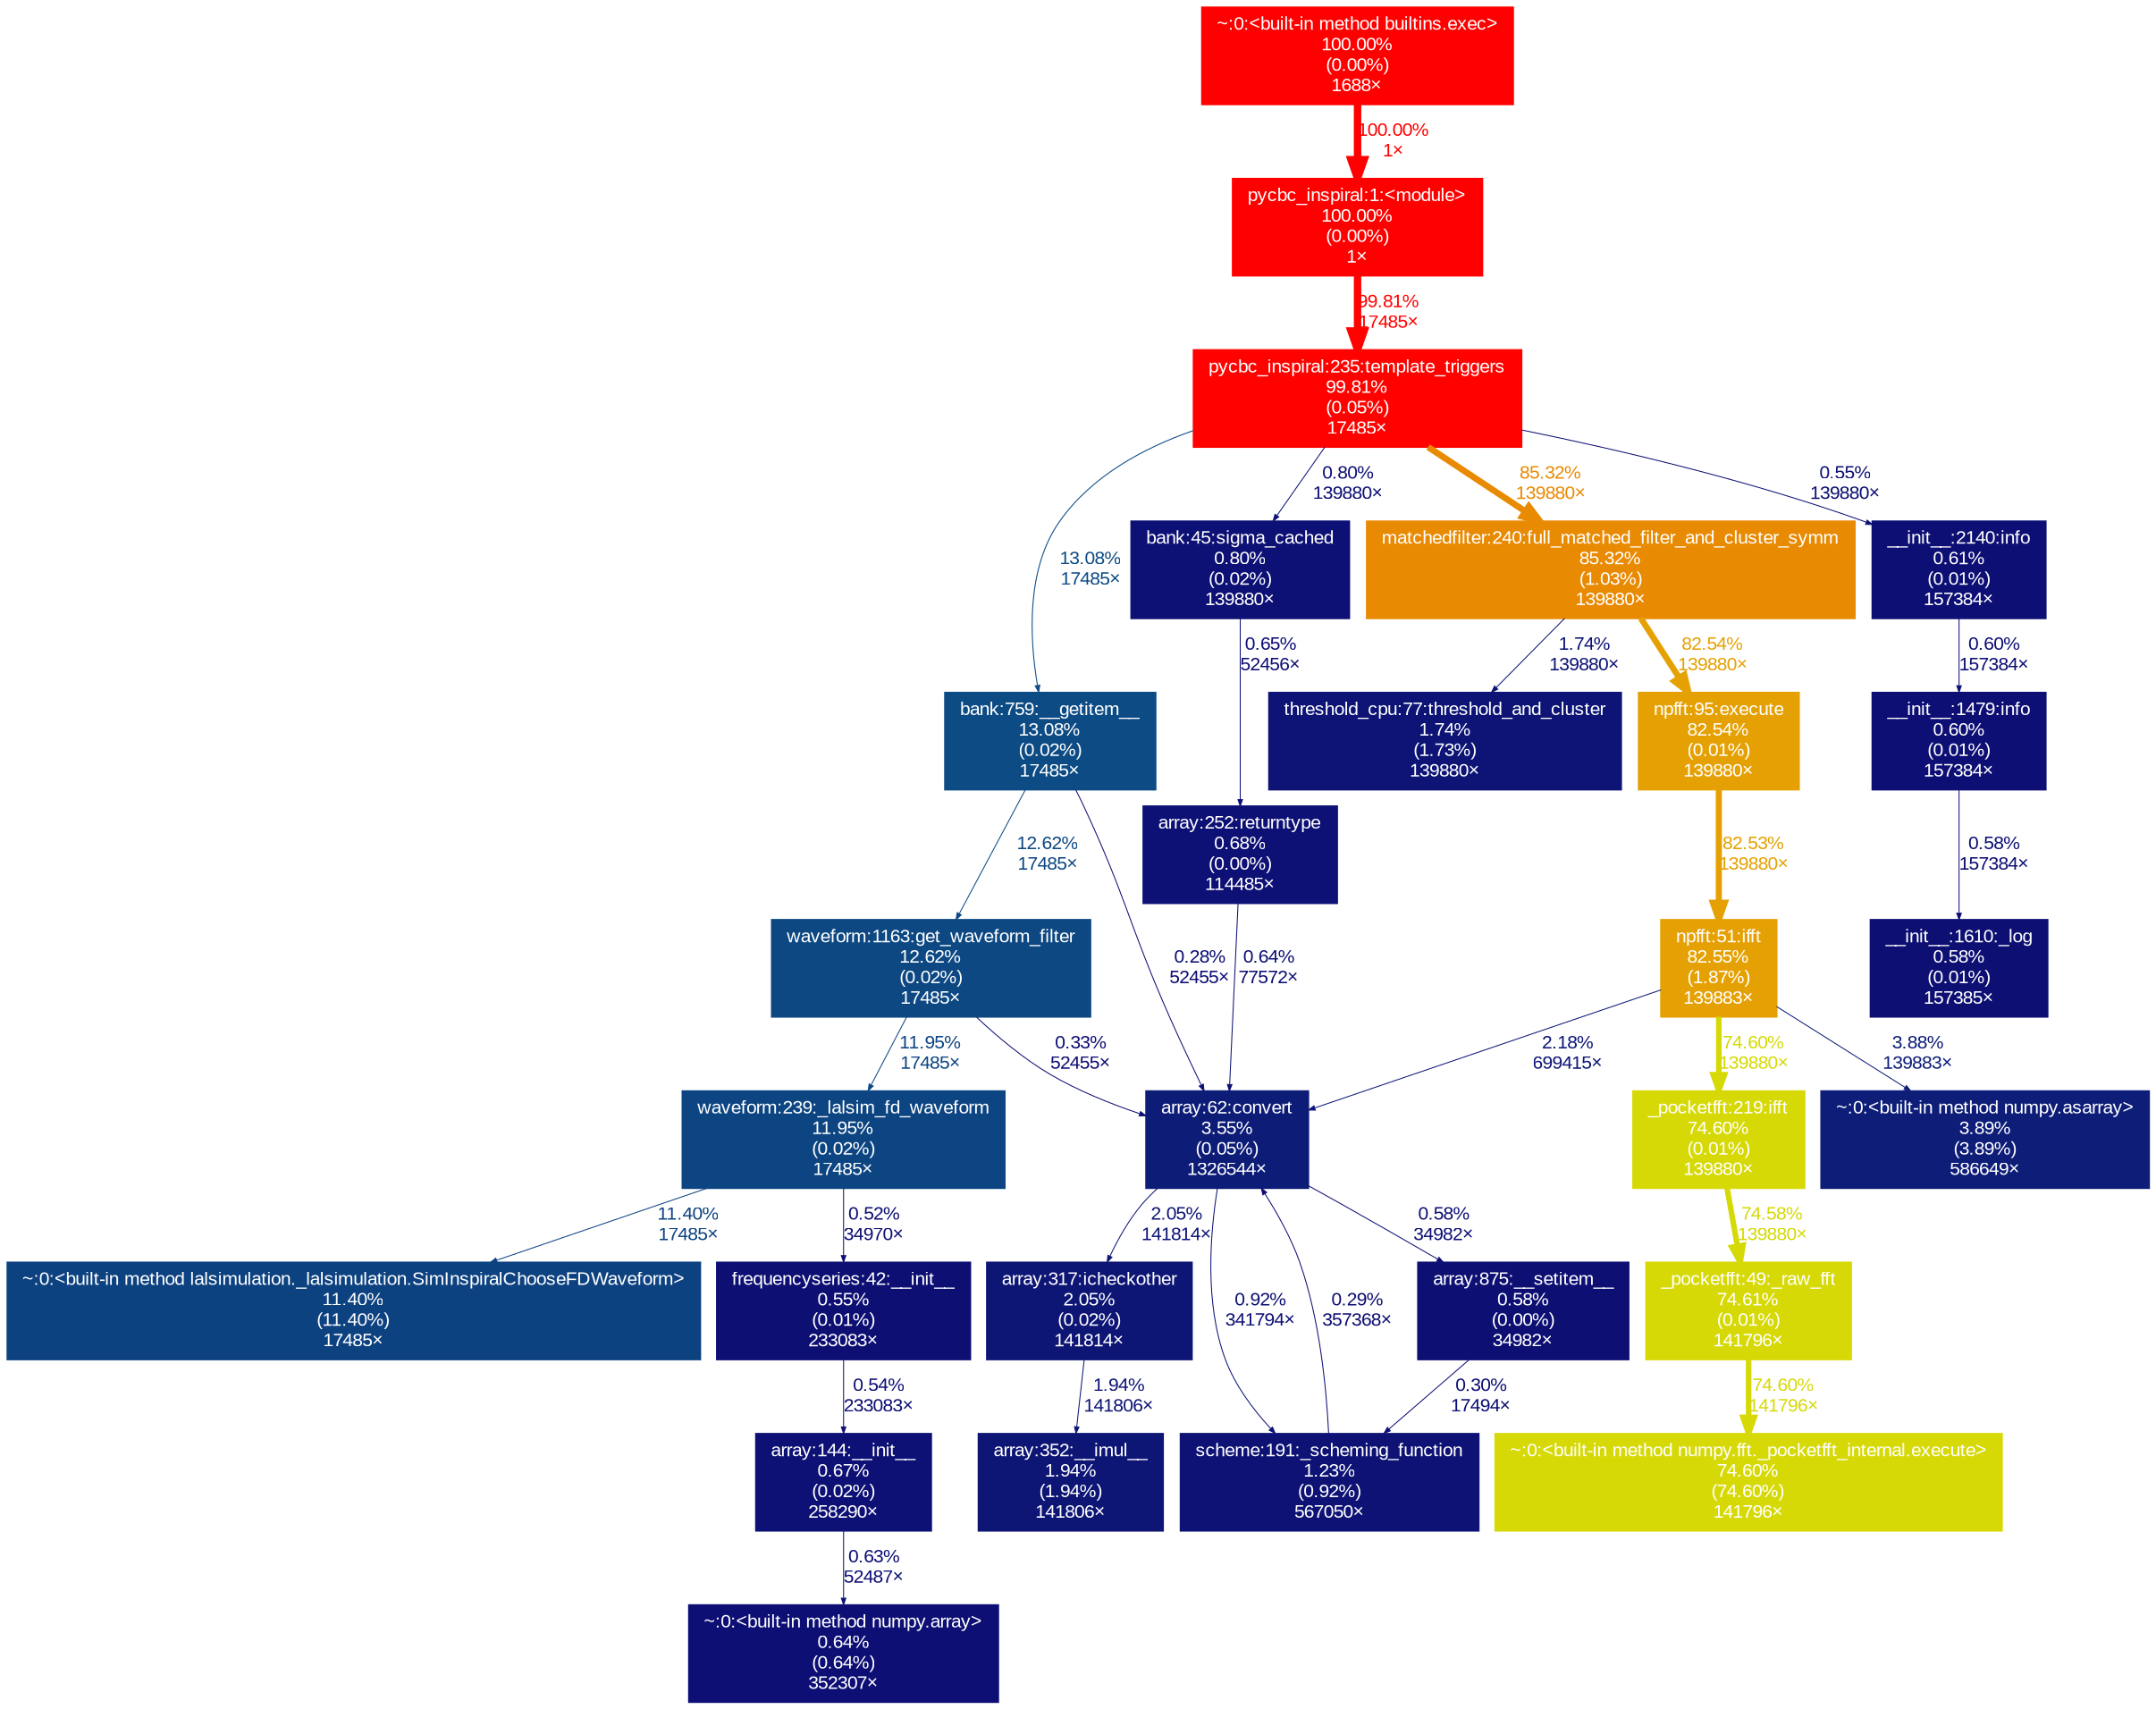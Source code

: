 digraph {
	graph [fontname=Arial, nodesep=0.125, ranksep=0.25];
	node [fontcolor=white, fontname=Arial, height=0, shape=box, style=filled, width=0];
	edge [fontname=Arial];
	372 [color="#ff0000", fontcolor="#ffffff", fontsize="10.00", label="pycbc_inspiral:1:<module>\n100.00%\n(0.00%)\n1×", tooltip="/work/pi_ccapano_umassd_edu/nperla_umassd_edu/envs/pycbc/bin/pycbc_inspiral"];
	372 -> 2563 [arrowsize="1.00", color="#ff0200", fontcolor="#ff0200", fontsize="10.00", label="99.81%\n17485×", labeldistance="3.99", penwidth="3.99"];
	1461 [color="#0d0f74", fontcolor="#ffffff", fontsize="10.00", label="~:0:<built-in method numpy.array>\n0.64%\n(0.64%)\n352307×", tooltip="~"];
	1471 [color="#ff0000", fontcolor="#ffffff", fontsize="10.00", label="~:0:<built-in method builtins.exec>\n100.00%\n(0.00%)\n1688×", tooltip="~"];
	1471 -> 372 [arrowsize="1.00", color="#ff0000", fontcolor="#ff0000", fontsize="10.00", label="100.00%\n1×", labeldistance="4.00", penwidth="4.00"];
	1893 [color="#0d1274", fontcolor="#ffffff", fontsize="10.00", label="scheme:191:_scheming_function\n1.23%\n(0.92%)\n567050×", tooltip="/work/pi_ccapano_umassd_edu/nperla_umassd_edu/envs/pycbc/lib/python3.11/site-packages/pycbc/scheme.py"];
	1893 -> 3613 [arrowsize="0.35", color="#0d0e73", fontcolor="#0d0e73", fontsize="10.00", label="0.29%\n357368×", labeldistance="0.50", penwidth="0.50"];
	2155 [color="#0d1074", fontcolor="#ffffff", fontsize="10.00", label="array:144:__init__\n0.67%\n(0.02%)\n258290×", tooltip="/work/pi_ccapano_umassd_edu/nperla_umassd_edu/envs/pycbc/lib/python3.11/site-packages/pycbc/types/array.py"];
	2155 -> 1461 [arrowsize="0.35", color="#0d0f74", fontcolor="#0d0f74", fontsize="10.00", label="0.63%\n52487×", labeldistance="0.50", penwidth="0.50"];
	2180 [color="#0d1074", fontcolor="#ffffff", fontsize="10.00", label="bank:45:sigma_cached\n0.80%\n(0.02%)\n139880×", tooltip="/work/pi_ccapano_umassd_edu/nperla_umassd_edu/envs/pycbc/lib/python3.11/site-packages/pycbc/waveform/bank.py"];
	2180 -> 7517 [arrowsize="0.35", color="#0d0f74", fontcolor="#0d0f74", fontsize="10.00", label="0.65%\n52456×", labeldistance="0.50", penwidth="0.50"];
	2181 [color="#0d4b84", fontcolor="#ffffff", fontsize="10.00", label="bank:759:__getitem__\n13.08%\n(0.02%)\n17485×", tooltip="/work/pi_ccapano_umassd_edu/nperla_umassd_edu/envs/pycbc/lib/python3.11/site-packages/pycbc/waveform/bank.py"];
	2181 -> 2605 [arrowsize="0.36", color="#0d4883", fontcolor="#0d4883", fontsize="10.00", label="12.62%\n17485×", labeldistance="0.50", penwidth="0.50"];
	2181 -> 3613 [arrowsize="0.35", color="#0d0e73", fontcolor="#0d0e73", fontsize="10.00", label="0.28%\n52455×", labeldistance="0.50", penwidth="0.50"];
	2258 [color="#0d0f73", fontcolor="#ffffff", fontsize="10.00", label="array:875:__setitem__\n0.58%\n(0.00%)\n34982×", tooltip="/work/pi_ccapano_umassd_edu/nperla_umassd_edu/envs/pycbc/lib/python3.11/site-packages/pycbc/types/array.py"];
	2258 -> 1893 [arrowsize="0.35", color="#0d0e73", fontcolor="#0d0e73", fontsize="10.00", label="0.30%\n17494×", labeldistance="0.50", penwidth="0.50"];
	2259 [color="#0d1575", fontcolor="#ffffff", fontsize="10.00", label="array:317:icheckother\n2.05%\n(0.02%)\n141814×", tooltip="/work/pi_ccapano_umassd_edu/nperla_umassd_edu/envs/pycbc/lib/python3.11/site-packages/pycbc/types/array.py"];
	2259 -> 7548 [arrowsize="0.35", color="#0d1575", fontcolor="#0d1575", fontsize="10.00", label="1.94%\n141806×", labeldistance="0.50", penwidth="0.50"];
	2271 [color="#0d0f73", fontcolor="#ffffff", fontsize="10.00", label="frequencyseries:42:__init__\n0.55%\n(0.01%)\n233083×", tooltip="/work/pi_ccapano_umassd_edu/nperla_umassd_edu/envs/pycbc/lib/python3.11/site-packages/pycbc/types/frequencyseries.py"];
	2271 -> 2155 [arrowsize="0.35", color="#0d0f73", fontcolor="#0d0f73", fontsize="10.00", label="0.54%\n233083×", labeldistance="0.50", penwidth="0.50"];
	2563 [color="#ff0200", fontcolor="#ffffff", fontsize="10.00", label="pycbc_inspiral:235:template_triggers\n99.81%\n(0.05%)\n17485×", tooltip="/work/pi_ccapano_umassd_edu/nperla_umassd_edu/envs/pycbc/bin/pycbc_inspiral"];
	2563 -> 2180 [arrowsize="0.35", color="#0d1074", fontcolor="#0d1074", fontsize="10.00", label="0.80%\n139880×", labeldistance="0.50", penwidth="0.50"];
	2563 -> 2181 [arrowsize="0.36", color="#0d4b84", fontcolor="#0d4b84", fontsize="10.00", label="13.08%\n17485×", labeldistance="0.52", penwidth="0.52"];
	2563 -> 2582 [arrowsize="0.92", color="#e98a03", fontcolor="#e98a03", fontsize="10.00", label="85.32%\n139880×", labeldistance="3.41", penwidth="3.41"];
	2563 -> 2679 [arrowsize="0.35", color="#0d0f73", fontcolor="#0d0f73", fontsize="10.00", label="0.55%\n139880×", labeldistance="0.50", penwidth="0.50"];
	2573 [color="#d6d906", fontcolor="#ffffff", fontsize="10.00", label="_pocketfft:49:_raw_fft\n74.61%\n(0.01%)\n141796×", tooltip="/work/pi_ccapano_umassd_edu/nperla_umassd_edu/envs/pycbc/lib/python3.11/site-packages/numpy/fft/_pocketfft.py"];
	2573 -> 7735 [arrowsize="0.86", color="#d6d906", fontcolor="#d6d906", fontsize="10.00", label="74.60%\n141796×", labeldistance="2.98", penwidth="2.98"];
	2582 [color="#e98a03", fontcolor="#ffffff", fontsize="10.00", label="matchedfilter:240:full_matched_filter_and_cluster_symm\n85.32%\n(1.03%)\n139880×", tooltip="/work/pi_ccapano_umassd_edu/nperla_umassd_edu/envs/pycbc/lib/python3.11/site-packages/pycbc/filter/matchedfilter.py"];
	2582 -> 3673 [arrowsize="0.91", color="#e5a104", fontcolor="#e5a104", fontsize="10.00", label="82.54%\n139880×", labeldistance="3.30", penwidth="3.30"];
	2582 -> 4015 [arrowsize="0.35", color="#0d1475", fontcolor="#0d1475", fontsize="10.00", label="1.74%\n139880×", labeldistance="0.50", penwidth="0.50"];
	2583 [color="#e5a104", fontcolor="#ffffff", fontsize="10.00", label="npfft:51:ifft\n82.55%\n(1.87%)\n139883×", tooltip="/work/pi_ccapano_umassd_edu/nperla_umassd_edu/envs/pycbc/lib/python3.11/site-packages/pycbc/fft/npfft.py"];
	2583 -> 3587 [arrowsize="0.86", color="#d6d906", fontcolor="#d6d906", fontsize="10.00", label="74.60%\n139880×", labeldistance="2.98", penwidth="2.98"];
	2583 -> 3613 [arrowsize="0.35", color="#0d1676", fontcolor="#0d1676", fontsize="10.00", label="2.18%\n699415×", labeldistance="0.50", penwidth="0.50"];
	2583 -> 8132 [arrowsize="0.35", color="#0d1d78", fontcolor="#0d1d78", fontsize="10.00", label="3.88%\n139883×", labeldistance="0.50", penwidth="0.50"];
	2605 [color="#0d4883", fontcolor="#ffffff", fontsize="10.00", label="waveform:1163:get_waveform_filter\n12.62%\n(0.02%)\n17485×", tooltip="/work/pi_ccapano_umassd_edu/nperla_umassd_edu/envs/pycbc/lib/python3.11/site-packages/pycbc/waveform/waveform.py"];
	2605 -> 3613 [arrowsize="0.35", color="#0d0e73", fontcolor="#0d0e73", fontsize="10.00", label="0.33%\n52455×", labeldistance="0.50", penwidth="0.50"];
	2605 -> 3634 [arrowsize="0.35", color="#0d4582", fontcolor="#0d4582", fontsize="10.00", label="11.95%\n17485×", labeldistance="0.50", penwidth="0.50"];
	2679 [color="#0d0f74", fontcolor="#ffffff", fontsize="10.00", label="__init__:2140:info\n0.61%\n(0.01%)\n157384×", tooltip="/work/pi_ccapano_umassd_edu/nperla_umassd_edu/envs/pycbc/lib/python3.11/logging/__init__.py"];
	2679 -> 3518 [arrowsize="0.35", color="#0d0f74", fontcolor="#0d0f74", fontsize="10.00", label="0.60%\n157384×", labeldistance="0.50", penwidth="0.50"];
	3485 [color="#0d0f73", fontcolor="#ffffff", fontsize="10.00", label="__init__:1610:_log\n0.58%\n(0.01%)\n157385×", tooltip="/work/pi_ccapano_umassd_edu/nperla_umassd_edu/envs/pycbc/lib/python3.11/logging/__init__.py"];
	3518 [color="#0d0f74", fontcolor="#ffffff", fontsize="10.00", label="__init__:1479:info\n0.60%\n(0.01%)\n157384×", tooltip="/work/pi_ccapano_umassd_edu/nperla_umassd_edu/envs/pycbc/lib/python3.11/logging/__init__.py"];
	3518 -> 3485 [arrowsize="0.35", color="#0d0f73", fontcolor="#0d0f73", fontsize="10.00", label="0.58%\n157384×", labeldistance="0.50", penwidth="0.50"];
	3587 [color="#d6d906", fontcolor="#ffffff", fontsize="10.00", label="_pocketfft:219:ifft\n74.60%\n(0.01%)\n139880×", tooltip="/work/pi_ccapano_umassd_edu/nperla_umassd_edu/envs/pycbc/lib/python3.11/site-packages/numpy/fft/_pocketfft.py"];
	3587 -> 2573 [arrowsize="0.86", color="#d5d906", fontcolor="#d5d906", fontsize="10.00", label="74.58%\n139880×", labeldistance="2.98", penwidth="2.98"];
	3613 [color="#0d1c77", fontcolor="#ffffff", fontsize="10.00", label="array:62:convert\n3.55%\n(0.05%)\n1326544×", tooltip="/work/pi_ccapano_umassd_edu/nperla_umassd_edu/envs/pycbc/lib/python3.11/site-packages/pycbc/types/array.py"];
	3613 -> 1893 [arrowsize="0.35", color="#0d1174", fontcolor="#0d1174", fontsize="10.00", label="0.92%\n341794×", labeldistance="0.50", penwidth="0.50"];
	3613 -> 2258 [arrowsize="0.35", color="#0d0f73", fontcolor="#0d0f73", fontsize="10.00", label="0.58%\n34982×", labeldistance="0.50", penwidth="0.50"];
	3613 -> 2259 [arrowsize="0.35", color="#0d1575", fontcolor="#0d1575", fontsize="10.00", label="2.05%\n141814×", labeldistance="0.50", penwidth="0.50"];
	3634 [color="#0d4582", fontcolor="#ffffff", fontsize="10.00", label="waveform:239:_lalsim_fd_waveform\n11.95%\n(0.02%)\n17485×", tooltip="/work/pi_ccapano_umassd_edu/nperla_umassd_edu/envs/pycbc/lib/python3.11/site-packages/pycbc/waveform/waveform.py"];
	3634 -> 2271 [arrowsize="0.35", color="#0d0f73", fontcolor="#0d0f73", fontsize="10.00", label="0.52%\n34970×", labeldistance="0.50", penwidth="0.50"];
	3634 -> 5213 [arrowsize="0.35", color="#0d4281", fontcolor="#0d4281", fontsize="10.00", label="11.40%\n17485×", labeldistance="0.50", penwidth="0.50"];
	3673 [color="#e5a104", fontcolor="#ffffff", fontsize="10.00", label="npfft:95:execute\n82.54%\n(0.01%)\n139880×", tooltip="/work/pi_ccapano_umassd_edu/nperla_umassd_edu/envs/pycbc/lib/python3.11/site-packages/pycbc/fft/npfft.py"];
	3673 -> 2583 [arrowsize="0.91", color="#e5a104", fontcolor="#e5a104", fontsize="10.00", label="82.53%\n139880×", labeldistance="3.30", penwidth="3.30"];
	4015 [color="#0d1475", fontcolor="#ffffff", fontsize="10.00", label="threshold_cpu:77:threshold_and_cluster\n1.74%\n(1.73%)\n139880×", tooltip="/work/pi_ccapano_umassd_edu/nperla_umassd_edu/envs/pycbc/lib/python3.11/site-packages/pycbc/events/threshold_cpu.py"];
	5213 [color="#0d4281", fontcolor="#ffffff", fontsize="10.00", label="~:0:<built-in method lalsimulation._lalsimulation.SimInspiralChooseFDWaveform>\n11.40%\n(11.40%)\n17485×", tooltip="~"];
	7517 [color="#0d1074", fontcolor="#ffffff", fontsize="10.00", label="array:252:returntype\n0.68%\n(0.00%)\n114485×", tooltip="/work/pi_ccapano_umassd_edu/nperla_umassd_edu/envs/pycbc/lib/python3.11/site-packages/pycbc/types/array.py"];
	7517 -> 3613 [arrowsize="0.35", color="#0d0f74", fontcolor="#0d0f74", fontsize="10.00", label="0.64%\n77572×", labeldistance="0.50", penwidth="0.50"];
	7548 [color="#0d1575", fontcolor="#ffffff", fontsize="10.00", label="array:352:__imul__\n1.94%\n(1.94%)\n141806×", tooltip="/work/pi_ccapano_umassd_edu/nperla_umassd_edu/envs/pycbc/lib/python3.11/site-packages/pycbc/types/array.py"];
	7735 [color="#d6d906", fontcolor="#ffffff", fontsize="10.00", label="~:0:<built-in method numpy.fft._pocketfft_internal.execute>\n74.60%\n(74.60%)\n141796×", tooltip="~"];
	8132 [color="#0d1d78", fontcolor="#ffffff", fontsize="10.00", label="~:0:<built-in method numpy.asarray>\n3.89%\n(3.89%)\n586649×", tooltip="~"];
}
